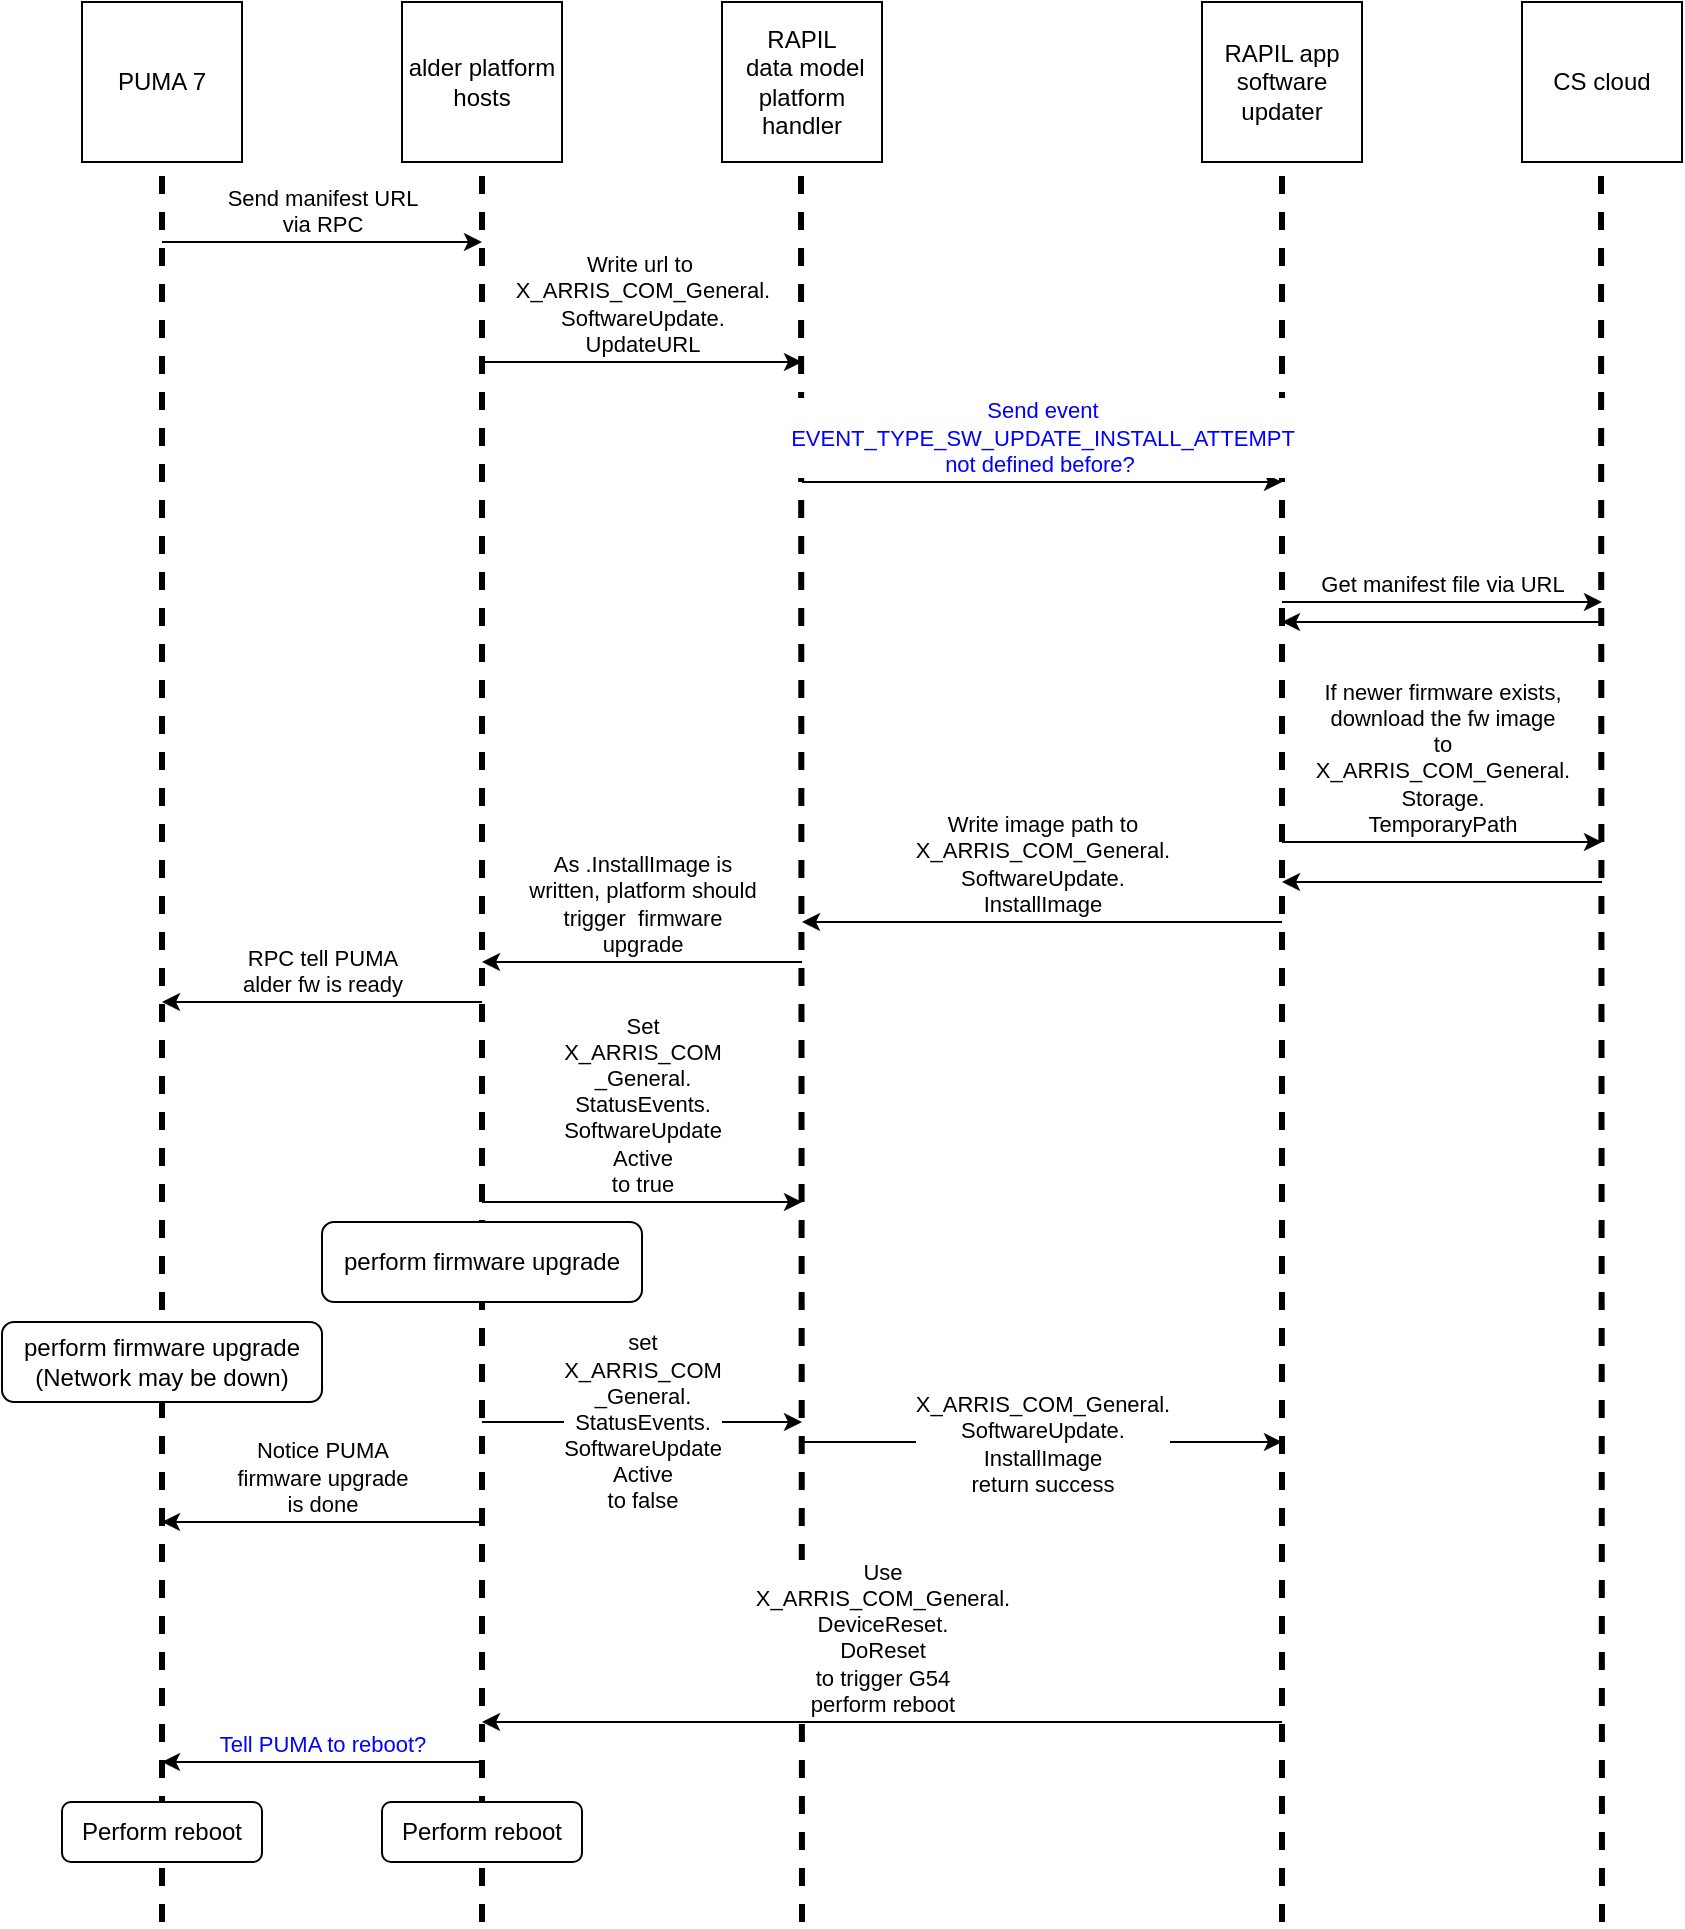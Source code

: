 <mxfile version="20.2.3" type="github">
  <diagram name="Page-1" id="74e2e168-ea6b-b213-b513-2b3c1d86103e">
    <mxGraphModel dx="782" dy="1331" grid="1" gridSize="10" guides="1" tooltips="1" connect="1" arrows="1" fold="1" page="1" pageScale="1" pageWidth="1100" pageHeight="850" background="none" math="0" shadow="0">
      <root>
        <mxCell id="0" />
        <mxCell id="1" parent="0" />
        <mxCell id="jdenM_Pm6bT-UXlrKvNA-3" value="PUMA 7" style="rounded=0;whiteSpace=wrap;html=1;" parent="1" vertex="1">
          <mxGeometry x="40" y="-840" width="80" height="80" as="geometry" />
        </mxCell>
        <mxCell id="jdenM_Pm6bT-UXlrKvNA-5" value="alder platform hosts" style="rounded=0;whiteSpace=wrap;html=1;" parent="1" vertex="1">
          <mxGeometry x="200" y="-840" width="80" height="80" as="geometry" />
        </mxCell>
        <mxCell id="jdenM_Pm6bT-UXlrKvNA-7" value="" style="endArrow=none;dashed=1;html=1;rounded=0;entryX=0.5;entryY=1;entryDx=0;entryDy=0;strokeWidth=3;" parent="1" target="jdenM_Pm6bT-UXlrKvNA-3" edge="1">
          <mxGeometry width="50" height="50" relative="1" as="geometry">
            <mxPoint x="80" y="120" as="sourcePoint" />
            <mxPoint x="270" y="160" as="targetPoint" />
          </mxGeometry>
        </mxCell>
        <mxCell id="jdenM_Pm6bT-UXlrKvNA-9" value="RAPIL&lt;br&gt;&amp;nbsp;data model platform &lt;br&gt;handler" style="rounded=0;whiteSpace=wrap;html=1;" parent="1" vertex="1">
          <mxGeometry x="360" y="-840" width="80" height="80" as="geometry" />
        </mxCell>
        <mxCell id="jdenM_Pm6bT-UXlrKvNA-10" value="RAPIL app&lt;br&gt;software updater" style="rounded=0;whiteSpace=wrap;html=1;" parent="1" vertex="1">
          <mxGeometry x="600" y="-840" width="80" height="80" as="geometry" />
        </mxCell>
        <mxCell id="jdenM_Pm6bT-UXlrKvNA-12" value="" style="endArrow=none;dashed=1;html=1;rounded=0;entryX=0.5;entryY=1;entryDx=0;entryDy=0;strokeWidth=3;" parent="1" target="jdenM_Pm6bT-UXlrKvNA-5" edge="1">
          <mxGeometry width="50" height="50" relative="1" as="geometry">
            <mxPoint x="240" y="120" as="sourcePoint" />
            <mxPoint x="190" y="-650" as="targetPoint" />
          </mxGeometry>
        </mxCell>
        <mxCell id="jdenM_Pm6bT-UXlrKvNA-13" value="" style="endArrow=none;dashed=1;html=1;rounded=0;entryX=0.5;entryY=1;entryDx=0;entryDy=0;strokeWidth=3;" parent="1" edge="1">
          <mxGeometry width="50" height="50" relative="1" as="geometry">
            <mxPoint x="400" y="120" as="sourcePoint" />
            <mxPoint x="399.5" y="-760" as="targetPoint" />
          </mxGeometry>
        </mxCell>
        <mxCell id="jdenM_Pm6bT-UXlrKvNA-14" value="" style="endArrow=none;dashed=1;html=1;rounded=0;strokeWidth=3;" parent="1" edge="1">
          <mxGeometry width="50" height="50" relative="1" as="geometry">
            <mxPoint x="640" y="120" as="sourcePoint" />
            <mxPoint x="640" y="-760" as="targetPoint" />
          </mxGeometry>
        </mxCell>
        <mxCell id="jdenM_Pm6bT-UXlrKvNA-15" value="Send manifest URL&lt;br&gt;via RPC" style="endArrow=classic;html=1;rounded=0;labelPosition=center;verticalLabelPosition=top;align=center;verticalAlign=bottom;" parent="1" edge="1">
          <mxGeometry width="50" height="50" relative="1" as="geometry">
            <mxPoint x="80" y="-720" as="sourcePoint" />
            <mxPoint x="240" y="-720" as="targetPoint" />
            <Array as="points" />
          </mxGeometry>
        </mxCell>
        <mxCell id="jdenM_Pm6bT-UXlrKvNA-16" value="Write url to&amp;nbsp;&lt;br&gt;&lt;span style=&quot;font-size: 11px;&quot;&gt;X_ARRIS_COM_General.&lt;br&gt;SoftwareUpdate.&lt;br&gt;UpdateURL&lt;/span&gt;" style="endArrow=classic;html=1;rounded=0;labelPosition=center;verticalLabelPosition=top;align=center;verticalAlign=bottom;" parent="1" edge="1">
          <mxGeometry width="50" height="50" relative="1" as="geometry">
            <mxPoint x="240" y="-660" as="sourcePoint" />
            <mxPoint x="400" y="-660" as="targetPoint" />
          </mxGeometry>
        </mxCell>
        <mxCell id="jdenM_Pm6bT-UXlrKvNA-20" value="CS cloud" style="rounded=0;whiteSpace=wrap;html=1;" parent="1" vertex="1">
          <mxGeometry x="760" y="-840" width="80" height="80" as="geometry" />
        </mxCell>
        <mxCell id="jdenM_Pm6bT-UXlrKvNA-21" value="" style="endArrow=none;dashed=1;html=1;rounded=0;entryX=0.5;entryY=1;entryDx=0;entryDy=0;strokeWidth=3;" parent="1" edge="1">
          <mxGeometry width="50" height="50" relative="1" as="geometry">
            <mxPoint x="800" y="120" as="sourcePoint" />
            <mxPoint x="799.5" y="-760" as="targetPoint" />
          </mxGeometry>
        </mxCell>
        <mxCell id="jdenM_Pm6bT-UXlrKvNA-22" value="Get manifest file via URL" style="endArrow=classic;html=1;rounded=0;fontColor=#000000;labelPosition=center;verticalLabelPosition=top;align=center;verticalAlign=bottom;" parent="1" edge="1">
          <mxGeometry width="50" height="50" relative="1" as="geometry">
            <mxPoint x="640" y="-540" as="sourcePoint" />
            <mxPoint x="800" y="-540" as="targetPoint" />
          </mxGeometry>
        </mxCell>
        <mxCell id="jdenM_Pm6bT-UXlrKvNA-25" value="If newer firmware exists,&lt;br&gt;download the fw image&lt;br&gt;to&lt;br&gt;&lt;span style=&quot;font-size: 11px;&quot;&gt;X_ARRIS_COM_General.&lt;br&gt;Storage.&lt;br&gt;TemporaryPath&lt;/span&gt;" style="endArrow=classic;html=1;rounded=0;fontColor=#000000;labelPosition=center;verticalLabelPosition=top;align=center;verticalAlign=bottom;" parent="1" edge="1">
          <mxGeometry width="50" height="50" relative="1" as="geometry">
            <mxPoint x="640" y="-420" as="sourcePoint" />
            <mxPoint x="800" y="-420" as="targetPoint" />
            <Array as="points">
              <mxPoint x="720" y="-420" />
            </Array>
          </mxGeometry>
        </mxCell>
        <mxCell id="jdenM_Pm6bT-UXlrKvNA-26" value="Write image path to&lt;br&gt;&lt;span style=&quot;font-size: 11px;&quot;&gt;X_ARRIS_COM_General.&lt;br&gt;SoftwareUpdate.&lt;br&gt;InstallImage&lt;/span&gt;" style="endArrow=classic;html=1;rounded=0;fontColor=#000000;labelPosition=center;verticalLabelPosition=top;align=center;verticalAlign=bottom;" parent="1" edge="1">
          <mxGeometry width="50" height="50" relative="1" as="geometry">
            <mxPoint x="640" y="-380" as="sourcePoint" />
            <mxPoint x="400" y="-380" as="targetPoint" />
          </mxGeometry>
        </mxCell>
        <mxCell id="jdenM_Pm6bT-UXlrKvNA-27" value="As .InstallImage is&lt;br&gt;written, platform should&lt;br&gt;trigger&amp;nbsp;&amp;nbsp;firmware &lt;br&gt;upgrade" style="endArrow=classic;html=1;rounded=0;fontColor=#000000;labelPosition=center;verticalLabelPosition=top;align=center;verticalAlign=bottom;" parent="1" edge="1">
          <mxGeometry width="50" height="50" relative="1" as="geometry">
            <mxPoint x="400" y="-360" as="sourcePoint" />
            <mxPoint x="240" y="-360" as="targetPoint" />
          </mxGeometry>
        </mxCell>
        <mxCell id="jdenM_Pm6bT-UXlrKvNA-29" value="perform firmware upgrade" style="rounded=1;whiteSpace=wrap;html=1;fontColor=#000000;" parent="1" vertex="1">
          <mxGeometry x="160" y="-230" width="160" height="40" as="geometry" />
        </mxCell>
        <mxCell id="jdenM_Pm6bT-UXlrKvNA-32" value="Use&lt;br&gt;&lt;span style=&quot;font-size: 11px;&quot;&gt;X_ARRIS_COM_General.&lt;br&gt;DeviceReset.&lt;br&gt;DoReset&lt;br&gt;&lt;/span&gt;to trigger G54&lt;br&gt;perform reboot" style="endArrow=classic;html=1;rounded=0;fontColor=#000000;labelPosition=center;verticalLabelPosition=top;align=center;verticalAlign=bottom;" parent="1" edge="1">
          <mxGeometry width="50" height="50" relative="1" as="geometry">
            <mxPoint x="640" y="20" as="sourcePoint" />
            <mxPoint x="240" y="20" as="targetPoint" />
          </mxGeometry>
        </mxCell>
        <mxCell id="jdenM_Pm6bT-UXlrKvNA-33" value="Set&lt;br&gt;&lt;div&gt;&lt;span style=&quot;font-size: 11px;&quot;&gt;X_ARRIS_COM&lt;/span&gt;&lt;/div&gt;&lt;div&gt;&lt;span style=&quot;font-size: 11px;&quot;&gt;_General.&lt;/span&gt;&lt;/div&gt;&lt;div&gt;&lt;span style=&quot;font-size: 11px;&quot;&gt;StatusEvents.&lt;/span&gt;&lt;/div&gt;&lt;div&gt;&lt;span style=&quot;font-size: 11px;&quot;&gt;SoftwareUpdate&lt;/span&gt;&lt;/div&gt;&lt;div&gt;&lt;span style=&quot;font-size: 11px;&quot;&gt;Active&lt;/span&gt;&lt;/div&gt;&lt;div&gt;&lt;span style=&quot;font-size: 11px;&quot;&gt;to&amp;nbsp;&lt;/span&gt;true&lt;/div&gt;" style="endArrow=classic;html=1;rounded=0;fontColor=#000000;strokeWidth=1;labelPosition=center;verticalLabelPosition=top;align=center;verticalAlign=bottom;" parent="1" edge="1">
          <mxGeometry width="50" height="50" relative="1" as="geometry">
            <mxPoint x="240" y="-240" as="sourcePoint" />
            <mxPoint x="400" y="-240" as="targetPoint" />
          </mxGeometry>
        </mxCell>
        <mxCell id="jdenM_Pm6bT-UXlrKvNA-36" value="set&lt;br&gt;X_ARRIS_COM&lt;br&gt;_General.&lt;br&gt;StatusEvents.&lt;br&gt;SoftwareUpdate&lt;br&gt;Active&lt;br&gt;to false" style="endArrow=classic;html=1;rounded=0;fontColor=#000000;strokeWidth=1;labelPosition=center;verticalLabelPosition=middle;align=center;verticalAlign=middle;" parent="1" edge="1">
          <mxGeometry width="50" height="50" relative="1" as="geometry">
            <mxPoint x="240" y="-130" as="sourcePoint" />
            <mxPoint x="400" y="-130" as="targetPoint" />
          </mxGeometry>
        </mxCell>
        <mxCell id="jdenM_Pm6bT-UXlrKvNA-38" value="Notice PUMA&lt;br&gt;firmware upgrade&lt;br&gt;is done" style="endArrow=classic;html=1;rounded=0;fontColor=#000000;strokeWidth=1;labelPosition=center;verticalLabelPosition=top;align=center;verticalAlign=bottom;" parent="1" edge="1">
          <mxGeometry width="50" height="50" relative="1" as="geometry">
            <mxPoint x="240" y="-80" as="sourcePoint" />
            <mxPoint x="80" y="-80" as="targetPoint" />
          </mxGeometry>
        </mxCell>
        <mxCell id="U-yVeBKho5rMkf0PNRiw-3" value="Send event&lt;br&gt;EVENT_TYPE_SW_UPDATE_INSTALL_ATTEMPT&lt;br&gt;not defined before?&amp;nbsp;" style="endArrow=classic;html=1;rounded=0;labelPosition=center;verticalLabelPosition=top;align=center;verticalAlign=bottom;fontColor=#0000FF;" edge="1" parent="1">
          <mxGeometry width="50" height="50" relative="1" as="geometry">
            <mxPoint x="400" y="-600" as="sourcePoint" />
            <mxPoint x="640" y="-600" as="targetPoint" />
          </mxGeometry>
        </mxCell>
        <mxCell id="U-yVeBKho5rMkf0PNRiw-4" value="RPC tell PUMA&lt;br&gt;alder fw is ready" style="endArrow=classic;html=1;rounded=0;fontColor=#000000;labelPosition=center;verticalLabelPosition=top;align=center;verticalAlign=bottom;" edge="1" parent="1">
          <mxGeometry width="50" height="50" relative="1" as="geometry">
            <mxPoint x="240" y="-340" as="sourcePoint" />
            <mxPoint x="80" y="-340" as="targetPoint" />
          </mxGeometry>
        </mxCell>
        <mxCell id="U-yVeBKho5rMkf0PNRiw-5" value="perform firmware upgrade&lt;br&gt;(Network may be down)" style="rounded=1;whiteSpace=wrap;html=1;fontColor=#000000;" vertex="1" parent="1">
          <mxGeometry y="-180" width="160" height="40" as="geometry" />
        </mxCell>
        <mxCell id="U-yVeBKho5rMkf0PNRiw-6" value="" style="endArrow=classic;html=1;rounded=0;fontColor=#000000;" edge="1" parent="1">
          <mxGeometry width="50" height="50" relative="1" as="geometry">
            <mxPoint x="800" y="-400" as="sourcePoint" />
            <mxPoint x="640" y="-400" as="targetPoint" />
            <Array as="points">
              <mxPoint x="730" y="-400" />
            </Array>
          </mxGeometry>
        </mxCell>
        <mxCell id="U-yVeBKho5rMkf0PNRiw-7" value="" style="endArrow=classic;html=1;rounded=0;fontColor=#000000;" edge="1" parent="1">
          <mxGeometry width="50" height="50" relative="1" as="geometry">
            <mxPoint x="800" y="-530" as="sourcePoint" />
            <mxPoint x="640" y="-530" as="targetPoint" />
          </mxGeometry>
        </mxCell>
        <mxCell id="U-yVeBKho5rMkf0PNRiw-8" value="&lt;br&gt;&lt;span style=&quot;color: rgb(0, 0, 0); font-family: Helvetica; font-size: 11px; font-style: normal; font-variant-ligatures: normal; font-variant-caps: normal; font-weight: 400; letter-spacing: normal; orphans: 2; text-align: center; text-indent: 0px; text-transform: none; widows: 2; word-spacing: 0px; -webkit-text-stroke-width: 0px; text-decoration-thickness: initial; text-decoration-style: initial; text-decoration-color: initial;&quot;&gt;X_ARRIS_COM_General.&lt;br&gt;SoftwareUpdate.&lt;br&gt;InstallImage&lt;br&gt;&lt;/span&gt;return success&lt;br&gt;" style="endArrow=classic;html=1;rounded=0;fontColor=#000000;labelPosition=center;verticalLabelPosition=top;align=center;verticalAlign=bottom;" edge="1" parent="1">
          <mxGeometry y="-30" width="50" height="50" relative="1" as="geometry">
            <mxPoint x="400" y="-120" as="sourcePoint" />
            <mxPoint x="640" y="-120" as="targetPoint" />
            <mxPoint as="offset" />
          </mxGeometry>
        </mxCell>
        <mxCell id="U-yVeBKho5rMkf0PNRiw-9" value="Perform reboot" style="rounded=1;whiteSpace=wrap;html=1;fontColor=#000000;" vertex="1" parent="1">
          <mxGeometry x="190" y="60" width="100" height="30" as="geometry" />
        </mxCell>
        <mxCell id="U-yVeBKho5rMkf0PNRiw-10" value="&lt;font color=&quot;#0000ff&quot;&gt;Tell PUMA to reboot?&lt;/font&gt;" style="endArrow=classic;html=1;rounded=0;fontColor=#000000;strokeWidth=1;labelPosition=center;verticalLabelPosition=top;align=center;verticalAlign=bottom;" edge="1" parent="1">
          <mxGeometry width="50" height="50" relative="1" as="geometry">
            <mxPoint x="240" y="40" as="sourcePoint" />
            <mxPoint x="80" y="40" as="targetPoint" />
          </mxGeometry>
        </mxCell>
        <mxCell id="U-yVeBKho5rMkf0PNRiw-12" value="Perform reboot" style="rounded=1;whiteSpace=wrap;html=1;fontColor=#000000;" vertex="1" parent="1">
          <mxGeometry x="30" y="60" width="100" height="30" as="geometry" />
        </mxCell>
      </root>
    </mxGraphModel>
  </diagram>
</mxfile>
